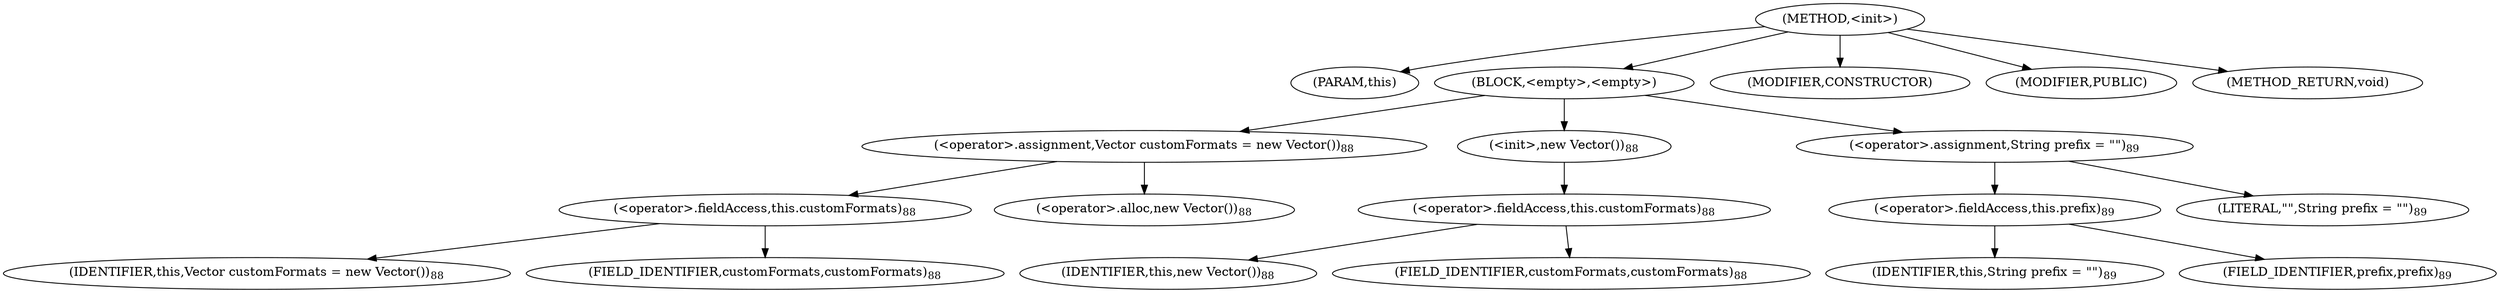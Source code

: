 digraph "&lt;init&gt;" {  
"838" [label = <(METHOD,&lt;init&gt;)> ]
"839" [label = <(PARAM,this)> ]
"840" [label = <(BLOCK,&lt;empty&gt;,&lt;empty&gt;)> ]
"841" [label = <(&lt;operator&gt;.assignment,Vector customFormats = new Vector())<SUB>88</SUB>> ]
"842" [label = <(&lt;operator&gt;.fieldAccess,this.customFormats)<SUB>88</SUB>> ]
"843" [label = <(IDENTIFIER,this,Vector customFormats = new Vector())<SUB>88</SUB>> ]
"844" [label = <(FIELD_IDENTIFIER,customFormats,customFormats)<SUB>88</SUB>> ]
"845" [label = <(&lt;operator&gt;.alloc,new Vector())<SUB>88</SUB>> ]
"846" [label = <(&lt;init&gt;,new Vector())<SUB>88</SUB>> ]
"847" [label = <(&lt;operator&gt;.fieldAccess,this.customFormats)<SUB>88</SUB>> ]
"848" [label = <(IDENTIFIER,this,new Vector())<SUB>88</SUB>> ]
"849" [label = <(FIELD_IDENTIFIER,customFormats,customFormats)<SUB>88</SUB>> ]
"850" [label = <(&lt;operator&gt;.assignment,String prefix = &quot;&quot;)<SUB>89</SUB>> ]
"851" [label = <(&lt;operator&gt;.fieldAccess,this.prefix)<SUB>89</SUB>> ]
"852" [label = <(IDENTIFIER,this,String prefix = &quot;&quot;)<SUB>89</SUB>> ]
"853" [label = <(FIELD_IDENTIFIER,prefix,prefix)<SUB>89</SUB>> ]
"854" [label = <(LITERAL,&quot;&quot;,String prefix = &quot;&quot;)<SUB>89</SUB>> ]
"855" [label = <(MODIFIER,CONSTRUCTOR)> ]
"856" [label = <(MODIFIER,PUBLIC)> ]
"857" [label = <(METHOD_RETURN,void)> ]
  "838" -> "839" 
  "838" -> "840" 
  "838" -> "855" 
  "838" -> "856" 
  "838" -> "857" 
  "840" -> "841" 
  "840" -> "846" 
  "840" -> "850" 
  "841" -> "842" 
  "841" -> "845" 
  "842" -> "843" 
  "842" -> "844" 
  "846" -> "847" 
  "847" -> "848" 
  "847" -> "849" 
  "850" -> "851" 
  "850" -> "854" 
  "851" -> "852" 
  "851" -> "853" 
}

